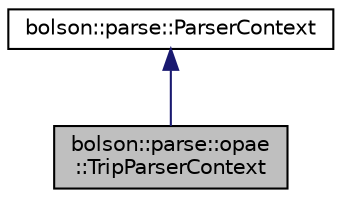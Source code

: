 digraph "bolson::parse::opae::TripParserContext"
{
 // LATEX_PDF_SIZE
  edge [fontname="Helvetica",fontsize="10",labelfontname="Helvetica",labelfontsize="10"];
  node [fontname="Helvetica",fontsize="10",shape=record];
  Node1 [label="bolson::parse::opae\l::TripParserContext",height=0.2,width=0.4,color="black", fillcolor="grey75", style="filled", fontcolor="black",tooltip="ParserContext for the trip report schema."];
  Node2 -> Node1 [dir="back",color="midnightblue",fontsize="10",style="solid",fontname="Helvetica"];
  Node2 [label="bolson::parse::ParserContext",height=0.2,width=0.4,color="black", fillcolor="white", style="filled",URL="$classbolson_1_1parse_1_1_parser_context.html",tooltip="Abstract class for implementations to define contexts around parsers."];
}
